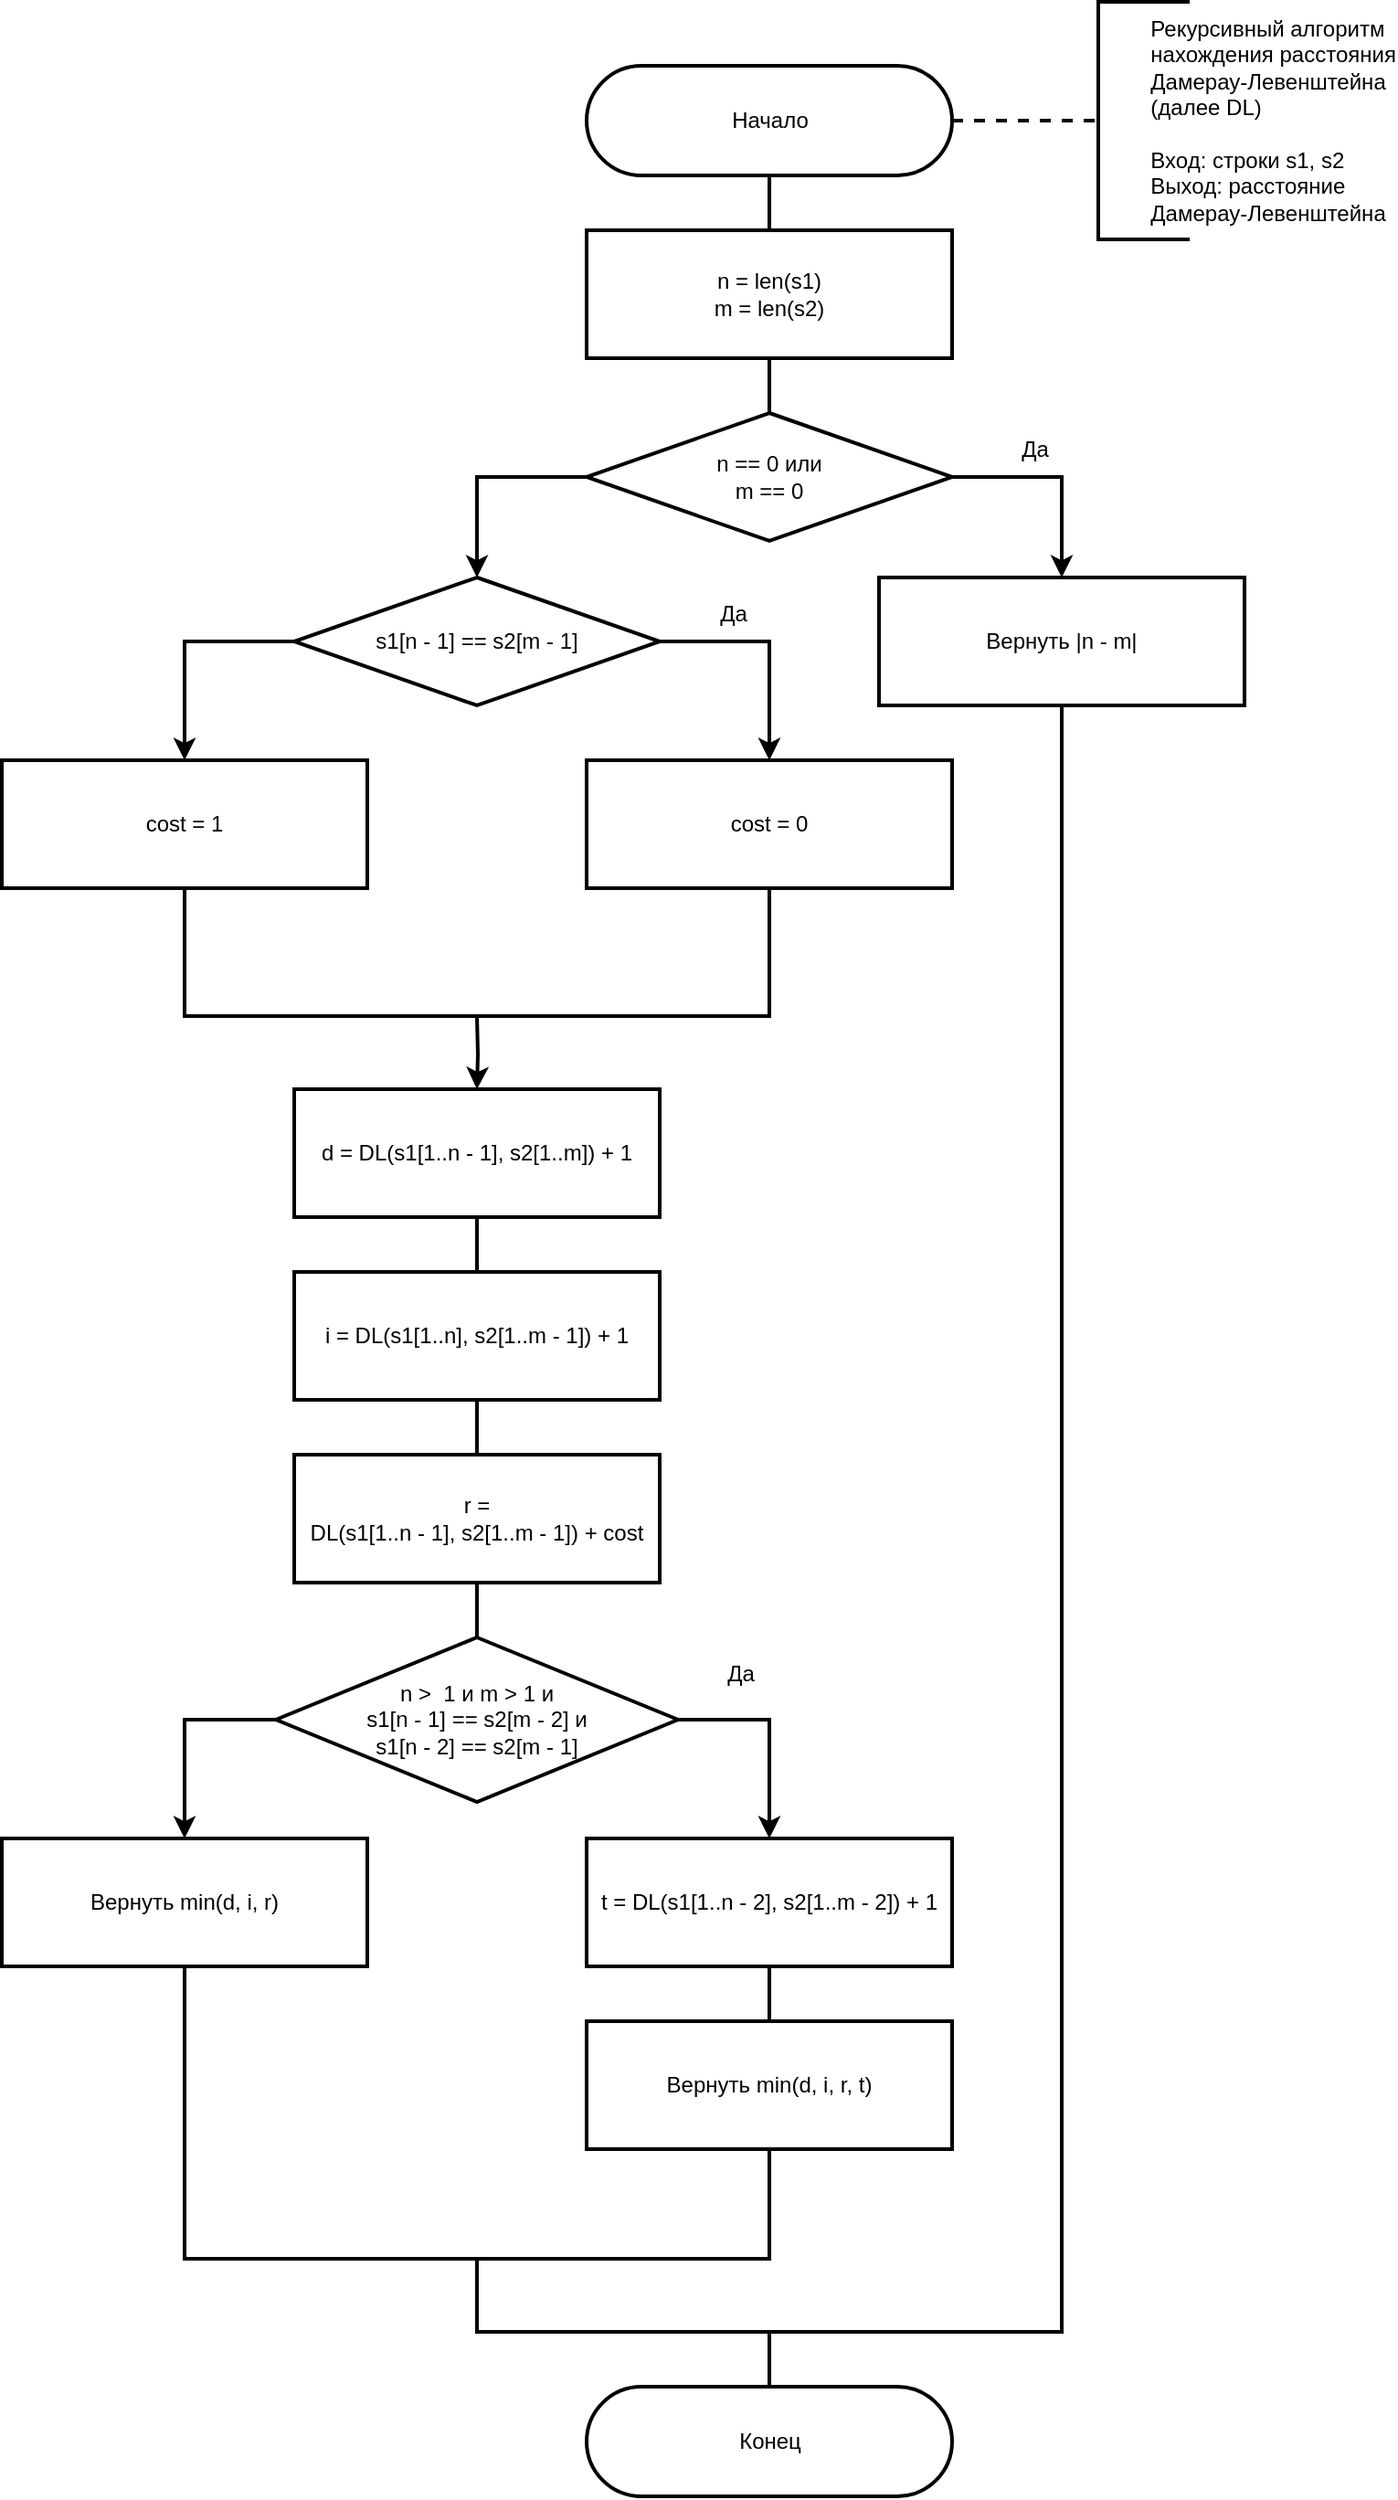 <mxfile>
    <diagram id="HvYEO2VeNUwWWCQBSSlF" name="Page-1">
        <mxGraphModel dx="748" dy="555" grid="1" gridSize="10" guides="1" tooltips="1" connect="1" arrows="1" fold="1" page="1" pageScale="1" pageWidth="1169" pageHeight="1654" math="0" shadow="0">
            <root>
                <mxCell id="0"/>
                <mxCell id="1" parent="0"/>
                <mxCell id="2" style="edgeStyle=orthogonalEdgeStyle;rounded=0;orthogonalLoop=1;jettySize=auto;html=1;entryX=0;entryY=0.5;entryDx=0;entryDy=0;entryPerimeter=0;endArrow=none;endFill=0;strokeWidth=2;dashed=1;exitX=1;exitY=0.5;exitDx=0;exitDy=0;exitPerimeter=0;" parent="1" source="4" target="6" edge="1">
                    <mxGeometry relative="1" as="geometry">
                        <mxPoint x="700" y="185" as="sourcePoint"/>
                        <Array as="points">
                            <mxPoint x="670" y="115"/>
                            <mxPoint x="670" y="115"/>
                        </Array>
                    </mxGeometry>
                </mxCell>
                <mxCell id="3" style="edgeStyle=orthogonalEdgeStyle;rounded=0;orthogonalLoop=1;jettySize=auto;html=1;exitX=0.5;exitY=0.5;exitDx=0;exitDy=30;exitPerimeter=0;entryX=0.5;entryY=0;entryDx=0;entryDy=0;endArrow=none;endFill=0;strokeWidth=2;" parent="1" source="4" target="20" edge="1">
                    <mxGeometry relative="1" as="geometry"/>
                </mxCell>
                <mxCell id="4" value="&lt;font style=&quot;font-size: 12px&quot;&gt;Начало&lt;/font&gt;" style="html=1;dashed=0;whitespace=wrap;shape=mxgraph.dfd.start;strokeWidth=2;" parent="1" vertex="1">
                    <mxGeometry x="450" y="85" width="200" height="60" as="geometry"/>
                </mxCell>
                <mxCell id="5" style="edgeStyle=orthogonalEdgeStyle;rounded=0;orthogonalLoop=1;jettySize=auto;html=1;exitX=0.5;exitY=1;exitDx=0;exitDy=0;" parent="1" edge="1">
                    <mxGeometry relative="1" as="geometry">
                        <mxPoint x="500" y="235" as="sourcePoint"/>
                        <mxPoint x="500" y="235" as="targetPoint"/>
                    </mxGeometry>
                </mxCell>
                <mxCell id="6" value="&lt;div&gt;&lt;span style=&quot;white-space: pre&quot;&gt;&#9;&lt;/span&gt;Рекурсивный алгоритм&lt;/div&gt;&lt;div&gt;&lt;span style=&quot;white-space: pre&quot;&gt;&#9;&lt;/span&gt;нахождения расстояния&lt;/div&gt;&lt;div&gt;&lt;span style=&quot;white-space: pre&quot;&gt;&#9;&lt;/span&gt;Дамерау-Левенштейна&amp;nbsp;&lt;/div&gt;&lt;div&gt;&lt;span style=&quot;white-space: pre&quot;&gt;&#9;&lt;/span&gt;(далее DL)&amp;nbsp;&lt;/div&gt;&lt;div&gt;&lt;span&gt;&lt;br&gt;&lt;/span&gt;&lt;/div&gt;&lt;span style=&quot;white-space: pre&quot;&gt;&#9;&lt;/span&gt;Вход: строки s1, s2&lt;br&gt;&lt;span style=&quot;white-space: pre&quot;&gt;&#9;&lt;/span&gt;Выход: расстояние &lt;br&gt;&lt;span style=&quot;white-space: pre&quot;&gt;&#9;&lt;/span&gt;Дамерау-Левенштейна" style="strokeWidth=2;html=1;shape=mxgraph.flowchart.annotation_1;align=left;pointerEvents=1;" parent="1" vertex="1">
                    <mxGeometry x="730" y="50" width="50" height="130" as="geometry"/>
                </mxCell>
                <mxCell id="7" style="edgeStyle=orthogonalEdgeStyle;rounded=0;orthogonalLoop=1;jettySize=auto;html=1;exitX=0;exitY=0.5;exitDx=0;exitDy=0;entryX=0.5;entryY=0;entryDx=0;entryDy=0;endArrow=classic;endFill=1;strokeWidth=2;" parent="1" source="9" target="18" edge="1">
                    <mxGeometry relative="1" as="geometry"/>
                </mxCell>
                <mxCell id="8" style="edgeStyle=orthogonalEdgeStyle;rounded=0;orthogonalLoop=1;jettySize=auto;html=1;exitX=1;exitY=0.5;exitDx=0;exitDy=0;entryX=0.5;entryY=0;entryDx=0;entryDy=0;endArrow=classic;endFill=1;strokeWidth=2;" parent="1" source="9" target="16" edge="1">
                    <mxGeometry relative="1" as="geometry"/>
                </mxCell>
                <mxCell id="9" value="&lt;font style=&quot;font-size: 12px&quot;&gt;s1[n - 1] == s2[m - 1]&lt;/font&gt;" style="rhombus;whiteSpace=wrap;html=1;strokeWidth=2;" parent="1" vertex="1">
                    <mxGeometry x="290" y="365" width="200" height="70" as="geometry"/>
                </mxCell>
                <mxCell id="10" style="edgeStyle=orthogonalEdgeStyle;rounded=0;orthogonalLoop=1;jettySize=auto;html=1;exitX=1;exitY=0.5;exitDx=0;exitDy=0;entryX=0.5;entryY=0;entryDx=0;entryDy=0;endArrow=classic;endFill=1;strokeWidth=2;" parent="1" source="12" target="22" edge="1">
                    <mxGeometry relative="1" as="geometry"/>
                </mxCell>
                <mxCell id="11" style="edgeStyle=orthogonalEdgeStyle;rounded=0;orthogonalLoop=1;jettySize=auto;html=1;exitX=0;exitY=0.5;exitDx=0;exitDy=0;entryX=0.5;entryY=0;entryDx=0;entryDy=0;endArrow=classic;endFill=1;strokeWidth=2;" parent="1" source="12" target="9" edge="1">
                    <mxGeometry relative="1" as="geometry"/>
                </mxCell>
                <mxCell id="12" value="&lt;span&gt;n == 0 или&lt;br&gt;m == 0&lt;br&gt;&lt;/span&gt;" style="rhombus;whiteSpace=wrap;html=1;strokeWidth=2;" parent="1" vertex="1">
                    <mxGeometry x="450" y="275" width="200" height="70" as="geometry"/>
                </mxCell>
                <mxCell id="16" value="&lt;font&gt;&lt;font style=&quot;font-size: 12px&quot;&gt;cost = 0&lt;/font&gt;&lt;br&gt;&lt;/font&gt;" style="rounded=0;whiteSpace=wrap;html=1;strokeWidth=2;" parent="1" vertex="1">
                    <mxGeometry x="450" y="465" width="200" height="70" as="geometry"/>
                </mxCell>
                <mxCell id="17" style="edgeStyle=orthogonalEdgeStyle;rounded=0;orthogonalLoop=1;jettySize=auto;html=1;exitX=0.5;exitY=1;exitDx=0;exitDy=0;entryX=0.5;entryY=1;entryDx=0;entryDy=0;endArrow=none;endFill=0;strokeWidth=2;" parent="1" source="18" target="16" edge="1">
                    <mxGeometry relative="1" as="geometry">
                        <Array as="points">
                            <mxPoint x="230" y="605"/>
                            <mxPoint x="550" y="605"/>
                        </Array>
                    </mxGeometry>
                </mxCell>
                <mxCell id="18" value="&lt;font&gt;&lt;font style=&quot;font-size: 12px&quot;&gt;cost = 1&lt;/font&gt;&lt;br&gt;&lt;/font&gt;" style="rounded=0;whiteSpace=wrap;html=1;strokeWidth=2;" parent="1" vertex="1">
                    <mxGeometry x="130" y="465" width="200" height="70" as="geometry"/>
                </mxCell>
                <mxCell id="19" style="edgeStyle=orthogonalEdgeStyle;rounded=0;orthogonalLoop=1;jettySize=auto;html=1;exitX=0.5;exitY=1;exitDx=0;exitDy=0;entryX=0.5;entryY=0;entryDx=0;entryDy=0;endArrow=none;endFill=0;strokeWidth=2;" parent="1" source="20" target="12" edge="1">
                    <mxGeometry relative="1" as="geometry"/>
                </mxCell>
                <mxCell id="20" value="&lt;font&gt;n = len(s1)&lt;br&gt;m = len(s2)&lt;br&gt;&lt;/font&gt;" style="rounded=0;whiteSpace=wrap;html=1;strokeWidth=2;" parent="1" vertex="1">
                    <mxGeometry x="450" y="175" width="200" height="70" as="geometry"/>
                </mxCell>
                <mxCell id="68" style="edgeStyle=orthogonalEdgeStyle;rounded=0;orthogonalLoop=1;jettySize=auto;html=1;exitX=0.5;exitY=1;exitDx=0;exitDy=0;endArrow=none;endFill=0;strokeWidth=2;" parent="1" source="22" edge="1">
                    <mxGeometry relative="1" as="geometry">
                        <mxPoint x="390" y="1285" as="targetPoint"/>
                        <Array as="points">
                            <mxPoint x="710" y="1325"/>
                            <mxPoint x="390" y="1325"/>
                        </Array>
                    </mxGeometry>
                </mxCell>
                <mxCell id="22" value="&lt;font&gt;Вернуть |n - m|&lt;br&gt;&lt;/font&gt;" style="rounded=0;whiteSpace=wrap;html=1;strokeWidth=2;" parent="1" vertex="1">
                    <mxGeometry x="610" y="365" width="200" height="70" as="geometry"/>
                </mxCell>
                <mxCell id="23" value="Да" style="text;html=1;align=center;verticalAlign=middle;resizable=0;points=[];autosize=1;strokeColor=none;" parent="1" vertex="1">
                    <mxGeometry x="680" y="285" width="30" height="20" as="geometry"/>
                </mxCell>
                <mxCell id="69" style="edgeStyle=orthogonalEdgeStyle;rounded=0;orthogonalLoop=1;jettySize=auto;html=1;exitX=0.5;exitY=0.5;exitDx=0;exitDy=-30;exitPerimeter=0;endArrow=none;endFill=0;strokeWidth=2;" parent="1" source="24" edge="1">
                    <mxGeometry relative="1" as="geometry">
                        <mxPoint x="550" y="1325" as="targetPoint"/>
                    </mxGeometry>
                </mxCell>
                <mxCell id="24" value="&lt;font style=&quot;font-size: 12px&quot;&gt;Конец&lt;/font&gt;" style="html=1;dashed=0;whitespace=wrap;shape=mxgraph.dfd.start;strokeWidth=2;" parent="1" vertex="1">
                    <mxGeometry x="450" y="1355" width="200" height="60" as="geometry"/>
                </mxCell>
                <mxCell id="25" value="Да" style="text;html=1;align=center;verticalAlign=middle;resizable=0;points=[];autosize=1;strokeColor=none;" parent="1" vertex="1">
                    <mxGeometry x="515" y="375" width="30" height="20" as="geometry"/>
                </mxCell>
                <mxCell id="65" style="edgeStyle=orthogonalEdgeStyle;rounded=0;orthogonalLoop=1;jettySize=auto;html=1;exitX=0.5;exitY=1;exitDx=0;exitDy=0;entryX=0.5;entryY=0;entryDx=0;entryDy=0;endArrow=none;endFill=0;strokeWidth=2;" parent="1" source="52" target="58" edge="1">
                    <mxGeometry relative="1" as="geometry"/>
                </mxCell>
                <mxCell id="52" value="&lt;font style=&quot;font-size: 12px&quot;&gt;r = &lt;br&gt;DL(s1[1..n - 1], s2[1..m - 1]) + cost&lt;br&gt;&lt;/font&gt;" style="rounded=0;whiteSpace=wrap;html=1;strokeWidth=2;" parent="1" vertex="1">
                    <mxGeometry x="290" y="845" width="200" height="70" as="geometry"/>
                </mxCell>
                <mxCell id="64" style="edgeStyle=orthogonalEdgeStyle;rounded=0;orthogonalLoop=1;jettySize=auto;html=1;exitX=0.5;exitY=1;exitDx=0;exitDy=0;entryX=0.5;entryY=0;entryDx=0;entryDy=0;endArrow=none;endFill=0;strokeWidth=2;" parent="1" source="53" target="52" edge="1">
                    <mxGeometry relative="1" as="geometry"/>
                </mxCell>
                <mxCell id="53" value="&lt;font style=&quot;font-size: 12px&quot;&gt;&lt;br&gt;i = DL(s1[1..n], s2[1..m - 1]) + 1&lt;br&gt;&lt;br&gt;&lt;/font&gt;" style="rounded=0;whiteSpace=wrap;html=1;strokeWidth=2;" parent="1" vertex="1">
                    <mxGeometry x="290" y="745" width="200" height="70" as="geometry"/>
                </mxCell>
                <mxCell id="62" style="edgeStyle=orthogonalEdgeStyle;rounded=0;orthogonalLoop=1;jettySize=auto;html=1;exitX=0.5;exitY=0;exitDx=0;exitDy=0;entryX=0.5;entryY=0;entryDx=0;entryDy=0;strokeWidth=2;" parent="1" target="54" edge="1">
                    <mxGeometry relative="1" as="geometry">
                        <mxPoint x="390" y="605" as="sourcePoint"/>
                    </mxGeometry>
                </mxCell>
                <mxCell id="63" style="edgeStyle=orthogonalEdgeStyle;rounded=0;orthogonalLoop=1;jettySize=auto;html=1;exitX=0.5;exitY=1;exitDx=0;exitDy=0;entryX=0.5;entryY=0;entryDx=0;entryDy=0;strokeWidth=2;endArrow=none;endFill=0;" parent="1" source="54" target="53" edge="1">
                    <mxGeometry relative="1" as="geometry"/>
                </mxCell>
                <mxCell id="54" value="&lt;font style=&quot;font-size: 12px&quot;&gt;&lt;br&gt;d =&amp;nbsp;DL(s1[1..n - 1], s2[1..m]) + 1&lt;br&gt;&lt;br&gt;&lt;/font&gt;" style="rounded=0;whiteSpace=wrap;html=1;strokeWidth=2;" parent="1" vertex="1">
                    <mxGeometry x="290" y="645" width="200" height="70" as="geometry"/>
                </mxCell>
                <mxCell id="56" style="edgeStyle=orthogonalEdgeStyle;rounded=0;orthogonalLoop=1;jettySize=auto;html=1;exitX=0;exitY=0.5;exitDx=0;exitDy=0;entryX=0.5;entryY=0;entryDx=0;entryDy=0;endArrow=classic;endFill=1;strokeWidth=2;" parent="1" source="58" target="60" edge="1">
                    <mxGeometry relative="1" as="geometry"/>
                </mxCell>
                <mxCell id="57" style="edgeStyle=orthogonalEdgeStyle;rounded=0;orthogonalLoop=1;jettySize=auto;html=1;exitX=1;exitY=0.5;exitDx=0;exitDy=0;entryX=0.5;entryY=0;entryDx=0;entryDy=0;endArrow=classic;endFill=1;strokeWidth=2;" parent="1" source="58" target="59" edge="1">
                    <mxGeometry relative="1" as="geometry"/>
                </mxCell>
                <mxCell id="58" value="&lt;font style=&quot;font-size: 12px&quot;&gt;n &amp;gt;&amp;nbsp; 1 и m &amp;gt; 1 и&lt;br&gt;s1[n - 1] == s2[m - 2] и&lt;br&gt;s1[n - 2] == s2[m - 1]&lt;br&gt;&lt;/font&gt;" style="rhombus;whiteSpace=wrap;html=1;strokeWidth=2;" parent="1" vertex="1">
                    <mxGeometry x="280" y="945" width="220" height="90" as="geometry"/>
                </mxCell>
                <mxCell id="66" style="edgeStyle=orthogonalEdgeStyle;rounded=0;orthogonalLoop=1;jettySize=auto;html=1;exitX=0.5;exitY=1;exitDx=0;exitDy=0;entryX=0.5;entryY=0;entryDx=0;entryDy=0;endArrow=none;endFill=0;strokeWidth=2;" parent="1" source="59" edge="1">
                    <mxGeometry relative="1" as="geometry">
                        <mxPoint x="550" y="1155" as="targetPoint"/>
                    </mxGeometry>
                </mxCell>
                <mxCell id="59" value="&lt;font&gt;t = DL(s1[1..n - 2], s2[1..m - 2]) + 1&lt;br&gt;&lt;/font&gt;" style="rounded=0;whiteSpace=wrap;html=1;strokeWidth=2;" parent="1" vertex="1">
                    <mxGeometry x="450" y="1055" width="200" height="70" as="geometry"/>
                </mxCell>
                <mxCell id="67" style="edgeStyle=orthogonalEdgeStyle;rounded=0;orthogonalLoop=1;jettySize=auto;html=1;exitX=0.5;exitY=1;exitDx=0;exitDy=0;entryX=0.5;entryY=1;entryDx=0;entryDy=0;endArrow=none;endFill=0;strokeWidth=2;" parent="1" source="60" edge="1">
                    <mxGeometry relative="1" as="geometry">
                        <mxPoint x="550" y="1225" as="targetPoint"/>
                        <Array as="points">
                            <mxPoint x="230" y="1285"/>
                            <mxPoint x="550" y="1285"/>
                        </Array>
                    </mxGeometry>
                </mxCell>
                <mxCell id="60" value="&lt;font&gt;Вернуть min(d, i, r)&lt;br&gt;&lt;/font&gt;" style="rounded=0;whiteSpace=wrap;html=1;strokeWidth=2;" parent="1" vertex="1">
                    <mxGeometry x="130" y="1055" width="200" height="70" as="geometry"/>
                </mxCell>
                <mxCell id="61" value="Да" style="text;html=1;align=center;verticalAlign=middle;resizable=0;points=[];autosize=1;strokeColor=none;" parent="1" vertex="1">
                    <mxGeometry x="519" y="955" width="30" height="20" as="geometry"/>
                </mxCell>
                <mxCell id="70" value="&lt;font&gt;Вернуть min(d, i, r, t)&lt;br&gt;&lt;/font&gt;" style="rounded=0;whiteSpace=wrap;html=1;strokeWidth=2;" parent="1" vertex="1">
                    <mxGeometry x="450" y="1155" width="200" height="70" as="geometry"/>
                </mxCell>
            </root>
        </mxGraphModel>
    </diagram>
</mxfile>